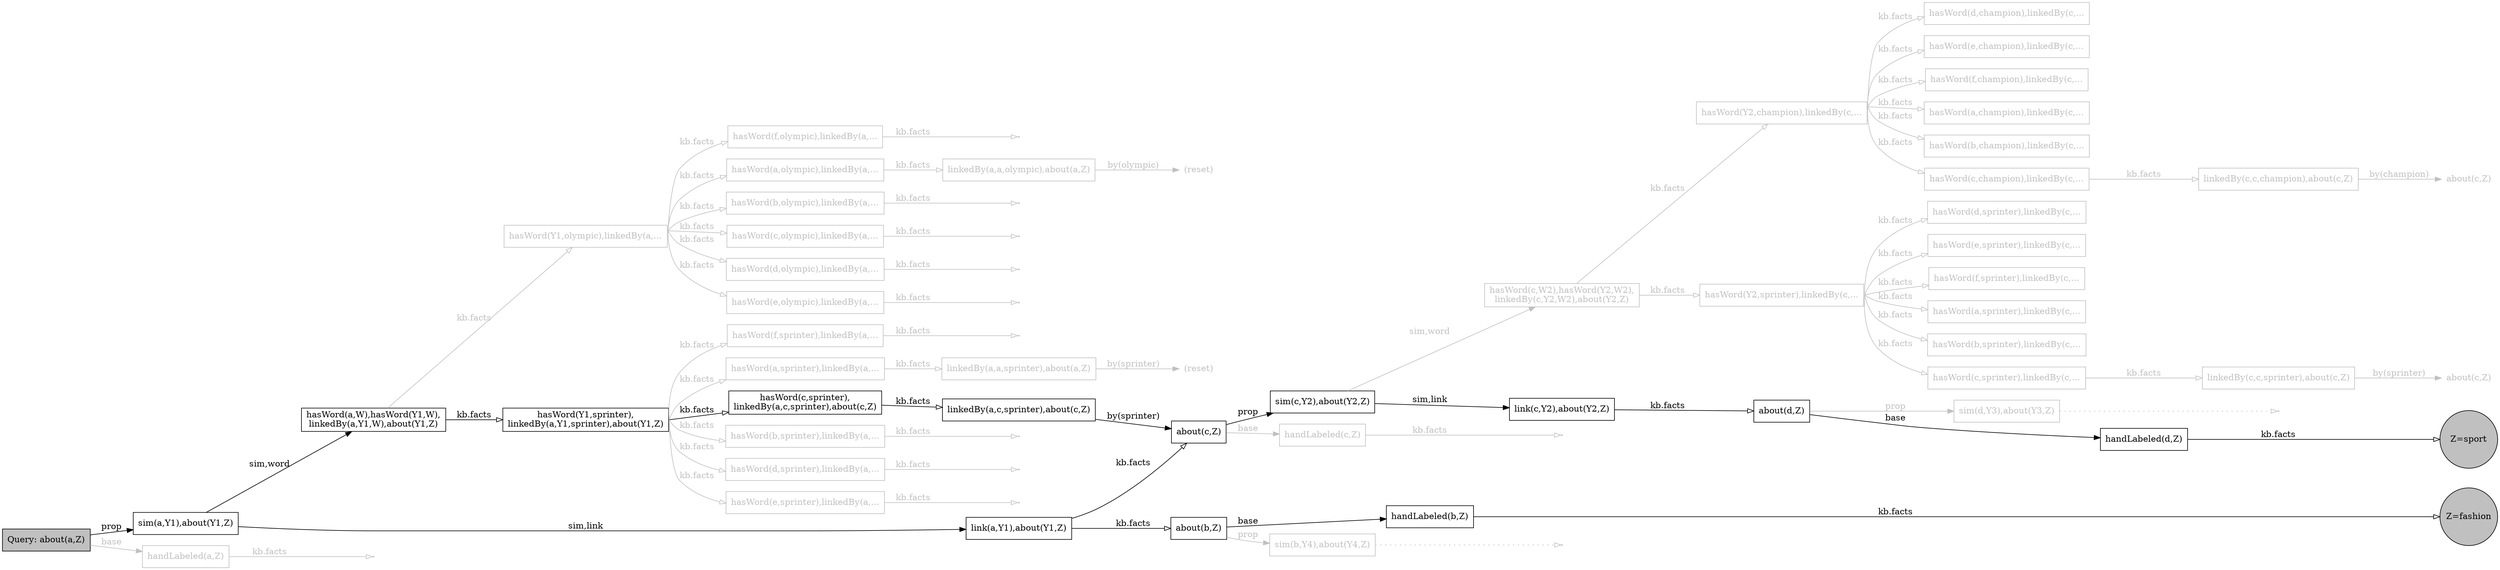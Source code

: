 digraph {
fontsize=12;
rankdir=LR;



node [shape=circle,fixedsize=true,width=1.3,style=filled,fillcolor=gray];
{rank=max;
Zfashion [label = "Z=fashion"];
}{rank=max;
Zsport [label = "Z=sport"];
}

node [shape=rectangle,fixedsize=false,width=""];
{rank=min;
Q [label = "Query: about(a,Z)"];
}

node [fillcolor=white];
sim_aY1 [label = "sim(a,Y1),about(Y1,Z)"];
about_cZ [label = "about(c,Z)"];
sim_cY2 [label = "sim(c,Y2),about(Y2,Z)"];
link_cY2 [label = "link(c,Y2),about(Y2,Z)"];
link_aY1 [label = "link(a,Y1),about(Y1,Z)"];
about_bZ [label = "about(b,Z)"];
hL_bZ [label = "handLabeled(b,Z)"];
hw_aY1 [label = "hasWord(a,W),hasWord(Y1,W),\nlinkedBy(a,Y1,W),about(Y1,Z)"];
about_dZ [label = "about(d,Z)"];
hL_dZ [label = "handLabeled(d,Z)"];
lB_ac [label = "linkedBy(a,c,sprinter),about(c,Z)"];
hw_Y1sprinter [label = "hasWord(Y1,sprinter),\nlinkedBy(a,Y1,sprinter),about(Y1,Z)"];
hw_csprinter [label = "hasWord(c,sprinter),\nlinkedBy(a,c,sprinter),about(c,Z)"];

node [color=gray,fontcolor=gray];
hL_aZ [label = "handLabeled(a,Z)"];
hL_cZ [label = "handLabeled(c,Z)"];
sim_dY3 [label = "sim(d,Y3),about(Y3,Z)"];
sim_bY4 [label = "sim(b,Y4),about(Y4,Z)"];
hw_cY2 [label = "hasWord(c,W2),hasWord(Y2,W2),\nlinkedBy(c,Y2,W2),about(Y2,Z)"];
hw_asprinter [label = "hasWord(a,sprinter),linkedBy(a,..."];
hw_bsprinter [label = "hasWord(b,sprinter),linkedBy(a,..."];
hw_dsprinter [label = "hasWord(d,sprinter),linkedBy(a,..."];
hw_esprinter [label = "hasWord(e,sprinter),linkedBy(a,..."];
hw_fsprinter [label = "hasWord(f,sprinter),linkedBy(a,..."];
lB_aasprinter [label = "linkedBy(a,a,sprinter),about(a,Z)"];
hw_Y1olympic [label = "hasWord(Y1,olympic),linkedBy(a,..."];
hw_aolympic [label = "hasWord(a,olympic),linkedBy(a,..."];
hw_bolympic [label = "hasWord(b,olympic),linkedBy(a,..."];
hw_colympic [label = "hasWord(c,olympic),linkedBy(a,..."];
hw_dolympic [label = "hasWord(d,olympic),linkedBy(a,..."];
hw_eolympic [label = "hasWord(e,olympic),linkedBy(a,..."];
hw_folympic [label = "hasWord(f,olympic),linkedBy(a,..."];
lB_aaolympic [label = "linkedBy(a,a,olympic),about(a,Z)"];
hw_Y2champion [label = "hasWord(Y2,champion),linkedBy(c,..."];
hw_achampion [label = "hasWord(a,champion),linkedBy(c,..."];
hw_bchampion [label = "hasWord(b,champion),linkedBy(c,..."];
hw_cchampion [label = "hasWord(c,champion),linkedBy(c,..."];
hw_dchampion [label = "hasWord(d,champion),linkedBy(c,..."];
hw_echampion [label = "hasWord(e,champion),linkedBy(c,..."];
hw_fchampion [label = "hasWord(f,champion),linkedBy(c,..."];
lB_ccchampion [label = "linkedBy(c,c,champion),about(c,Z)"];
hw_Y2sprinter [label = "hasWord(Y2,sprinter),linkedBy(c,..."];
hw_casprinter [label = "hasWord(a,sprinter),linkedBy(c,..."];
hw_cbsprinter [label = "hasWord(b,sprinter),linkedBy(c,..."];
hw_ccsprinter [label = "hasWord(c,sprinter),linkedBy(c,..."];
hw_cdsprinter [label = "hasWord(d,sprinter),linkedBy(c,..."];
hw_cesprinter [label = "hasWord(e,sprinter),linkedBy(c,..."];
hw_cfsprinter [label = "hasWord(f,sprinter),linkedBy(c,..."];
lB_ccsprinter [label = "linkedBy(c,c,sprinter),about(c,Z)"];

node [color=white,label="(reset)"];
x_lB_aaolympic;
x_lB_aasprinter;
node [style=dotted,label="about(c,Z)"];
x_lB_ccsprinter;
x_lB_ccchampion;

node [shape="point",fillcolor=gray,label=""];
x_hL_cZ;
x_hL_aZ;
x_hw_bsprinter;
x_hw_dsprinter;
x_hw_esprinter;
x_hw_fsprinter;
x_hw_bolympic;
x_hw_colympic;
x_hw_dolympic;
x_hw_eolympic;
x_hw_folympic;


//rules
edge [];
Q->sim_aY1 [label="prop"];
sim_aY1->link_aY1 [label="sim,link"];
sim_aY1->hw_aY1 [label="sim,word"];
lB_ac->about_cZ [label="by(sprinter)"];
about_cZ->sim_cY2 [label="prop"];
sim_cY2->link_cY2 [label="sim,link"];
about_dZ->hL_dZ [label="base"];
about_bZ->hL_bZ [label="base"];

//facts
edge [arrowhead="empty",label="kb.facts"];
hw_aY1->hw_Y1sprinter;
hw_Y1sprinter->hw_csprinter [sametail=true];
link_aY1->about_cZ;
link_aY1->about_bZ;
link_cY2->about_dZ;
hL_bZ->Zfashion;
hL_dZ->Zsport;
hw_csprinter->lB_ac;



//unused rules
edge [color=gray,fontcolor=gray,arrowhead=normal,label=""];
Q->hL_aZ [label="base"];
about_cZ->hL_cZ [label="base"];
sim_cY2->hw_cY2 [label="sim,word"];
about_bZ->sim_bY4 [label="prop"];
about_dZ->sim_dY3 [label="prop"];
//edge [constraint=false];
lB_aasprinter->x_lB_aasprinter [label="by(sprinter)"];
//lB_aasprinter->Q [label="by(sprinter)"];
lB_aaolympic->x_lB_aaolympic [label="by(olympic)"];
//lB_aaolympic->Q [label="by(olympic)"];
lB_ccchampion->x_lB_ccchampion [label="by(champion)"];
//lB_ccchampion->about_cZ [label="by(champion)"];
lB_ccsprinter->x_lB_ccsprinter [label="by(sprinter)"];
//lB_ccsprinter->about_cZ [label="by(sprinter)"];
edge [constraint=true];


edge [arrowhead="empty",label="kb.facts",sametail=true];
hw_aY1->hw_Y1olympic;
hw_Y1olympic->hw_aolympic;
hw_Y1olympic->hw_bolympic;
hw_Y1olympic->hw_colympic;
hw_Y1olympic->hw_dolympic;
hw_Y1olympic->hw_eolympic;
hw_Y1olympic->hw_folympic;
hw_bolympic->x_hw_bolympic;
hw_colympic->x_hw_colympic;
hw_dolympic->x_hw_dolympic;
hw_eolympic->x_hw_eolympic;
hw_folympic->x_hw_folympic;
hw_Y1sprinter->hw_asprinter;
hw_Y1sprinter->hw_bsprinter;
hw_Y1sprinter->hw_dsprinter;
hw_Y1sprinter->hw_esprinter;
hw_Y1sprinter->hw_fsprinter;
hw_bsprinter->x_hw_bsprinter;
hw_dsprinter->x_hw_dsprinter;
hw_esprinter->x_hw_esprinter;
hw_fsprinter->x_hw_fsprinter;
hw_Y2champion->hw_achampion;
hw_Y2champion->hw_bchampion;
hw_Y2champion->hw_cchampion;
hw_Y2champion->hw_dchampion;
hw_Y2champion->hw_echampion;
hw_Y2champion->hw_fchampion;
hw_Y2sprinter->hw_casprinter;
hw_Y2sprinter->hw_cbsprinter;
hw_Y2sprinter->hw_ccsprinter;
hw_Y2sprinter->hw_cdsprinter;
hw_Y2sprinter->hw_cesprinter;
hw_Y2sprinter->hw_cfsprinter;
edge[sametail="",tailport="",headport=""];
hw_cchampion->lB_ccchampion;
hw_ccsprinter->lB_ccsprinter;
hL_cZ->x_hL_cZ;
hL_aZ->x_hL_aZ;
hw_asprinter->lB_aasprinter;
hw_aolympic->lB_aaolympic;
hw_cY2->hw_Y2champion;
hw_cY2->hw_Y2sprinter;



// continuations
edge[style=dotted,label=""];
sim_dY3->contd_sim_dY3;
sim_bY4->contd_sim_bY4;




//layout
/*
edge[style=solid,color=green,constraint=false,tailport=s,headport=n,weight=100];
node [group=asprinter];
hw_asprinter; hw_bsprinter; hw_csprinter; hw_dsprinter; hw_esprinter; hw_fsprinter;
hw_asprinter->hw_bsprinter->hw_csprinter->hw_dsprinter->hw_esprinter->hw_fsprinter;
node [group=aolympic];
hw_aolympic; hw_bolympic; hw_colympic; hw_dolympic; hw_eolympic; hw_folympic;
hw_aolympic->hw_bolympic->hw_colympic->hw_dolympic->hw_eolympic->hw_folympic;
node [group=""];
edge [color="",constraint="",tailport="",headport="",weight=""];
*/



{rank=same;
hw_Y1olympic;
hw_Y1sprinter;
}

{rank=same;
hw_Y2champion;
hw_Y2sprinter;
}

{rank=same;
x_hL_aZ; hw_aY1;
}

{rank=same;
hw_casprinter;
hw_cbsprinter;
hw_ccsprinter;
hw_cdsprinter;
hw_cesprinter;
hw_cfsprinter;
hw_achampion;
hw_bchampion;
hw_cchampion;
hw_dchampion;
hw_echampion;
hw_fchampion;
}

{rank=same;
x_lB_aaolympic;
x_lB_aasprinter;
about_cZ;
}


{rank=same;
//x_hw_asprinter;
x_hw_bsprinter;
x_hw_dsprinter;
x_hw_esprinter;
x_hw_fsprinter;
//x_hw_aolympic;
x_hw_bolympic;
x_hw_colympic;
x_hw_dolympic;
x_hw_eolympic;
x_hw_folympic;



lB_aaolympic;
lB_aasprinter;
}



{rank=same;
x_hL_cZ; hw_cY2;
}

}